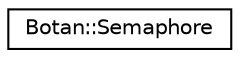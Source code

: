 digraph "Graphical Class Hierarchy"
{
  edge [fontname="Helvetica",fontsize="10",labelfontname="Helvetica",labelfontsize="10"];
  node [fontname="Helvetica",fontsize="10",shape=record];
  rankdir="LR";
  Node0 [label="Botan::Semaphore",height=0.2,width=0.4,color="black", fillcolor="white", style="filled",URL="$class_botan_1_1_semaphore.html"];
}
